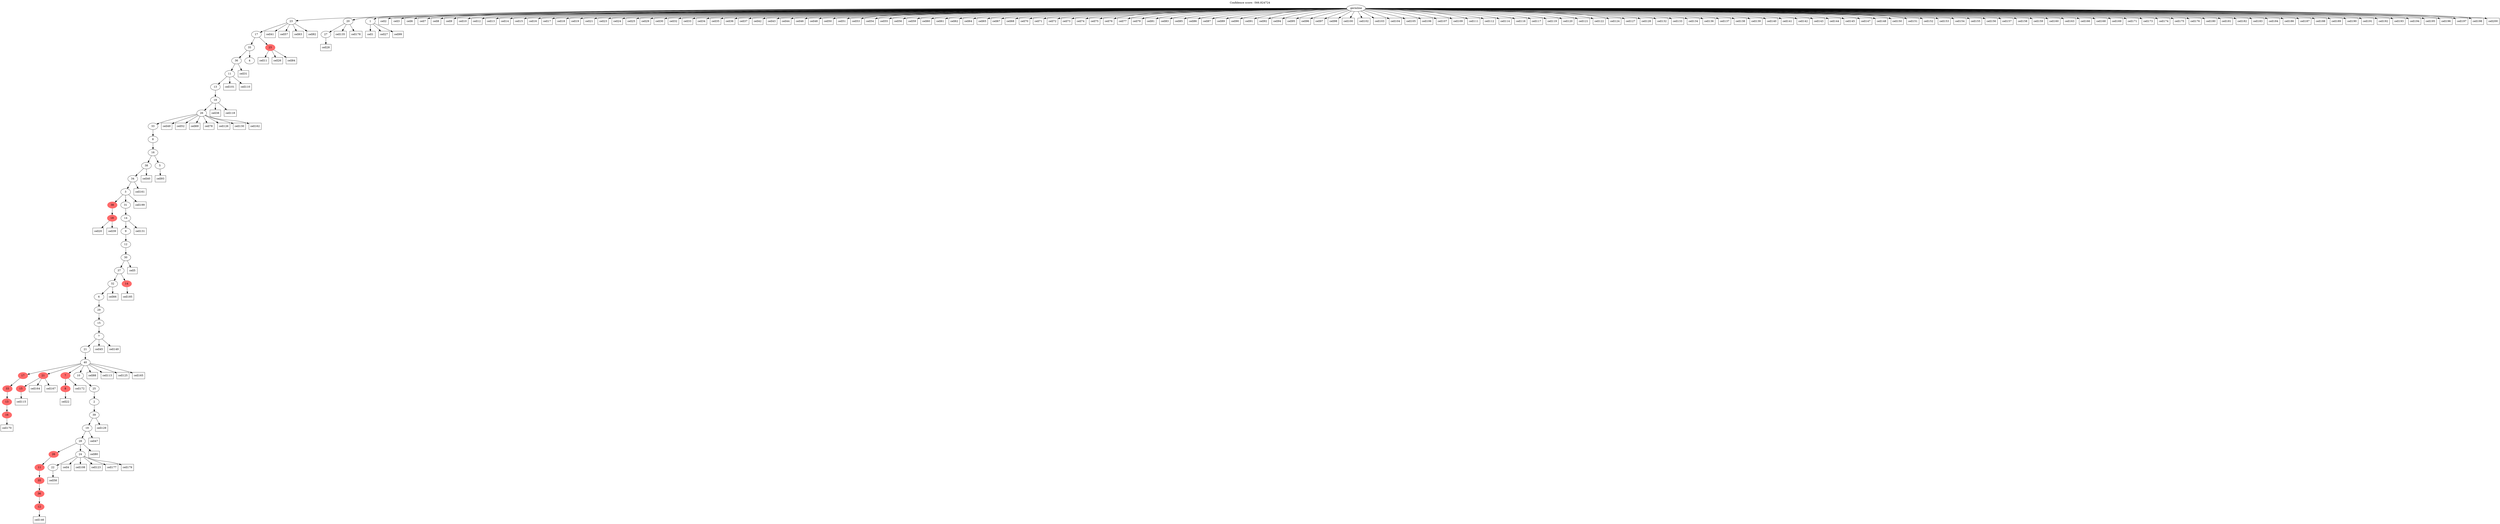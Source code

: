 digraph g {
	"53" -> "54";
	"54" [color=indianred1, style=filled, label="18"];
	"51" -> "52";
	"52" [color=indianred1, style=filled, label="16"];
	"50" -> "51";
	"51" [color=indianred1, style=filled, label="13"];
	"49" -> "50";
	"50" [color=indianred1, style=filled, label="33"];
	"47" -> "48";
	"48" [color=indianred1, style=filled, label="15"];
	"45" -> "46";
	"46" [color=indianred1, style=filled, label="8"];
	"43" -> "44";
	"44" [color=indianred1, style=filled, label="12"];
	"42" -> "43";
	"43" [color=indianred1, style=filled, label="36"];
	"41" -> "42";
	"42" [color=indianred1, style=filled, label="35"];
	"40" -> "41";
	"41" [color=indianred1, style=filled, label="11"];
	"38" -> "39";
	"39" [label="22"];
	"37" -> "38";
	"38" [label="24"];
	"37" -> "40";
	"40" [color=indianred1, style=filled, label="26"];
	"36" -> "37";
	"37" [label="28"];
	"35" -> "36";
	"36" [label="19"];
	"34" -> "35";
	"35" [label="39"];
	"33" -> "34";
	"34" [label="2"];
	"32" -> "33";
	"33" [label="25"];
	"31" -> "32";
	"32" [label="10"];
	"31" -> "45";
	"45" [color=indianred1, style=filled, label="7"];
	"31" -> "47";
	"47" [color=indianred1, style=filled, label="21"];
	"31" -> "49";
	"49" [color=indianred1, style=filled, label="17"];
	"30" -> "31";
	"31" [label="40"];
	"29" -> "30";
	"30" [label="21"];
	"28" -> "29";
	"29" [label="7"];
	"27" -> "28";
	"28" [label="15"];
	"26" -> "27";
	"27" [label="29"];
	"25" -> "26";
	"26" [label="6"];
	"23" -> "24";
	"24" [color=indianred1, style=filled, label="14"];
	"23" -> "25";
	"25" [label="32"];
	"22" -> "23";
	"23" [label="37"];
	"21" -> "22";
	"22" [label="30"];
	"20" -> "21";
	"21" [label="12"];
	"19" -> "20";
	"20" [label="9"];
	"18" -> "19";
	"19" [label="14"];
	"17" -> "18";
	"18" [label="31"];
	"17" -> "53";
	"53" [color=indianred1, style=filled, label="38"];
	"16" -> "17";
	"17" [label="3"];
	"15" -> "16";
	"16" [label="34"];
	"14" -> "15";
	"15" [label="38"];
	"14" -> "55";
	"55" [label="5"];
	"13" -> "14";
	"14" [label="16"];
	"12" -> "13";
	"13" [label="8"];
	"11" -> "12";
	"12" [label="33"];
	"10" -> "11";
	"11" [label="26"];
	"9" -> "10";
	"10" [label="18"];
	"8" -> "9";
	"9" [label="13"];
	"7" -> "8";
	"8" [label="11"];
	"6" -> "7";
	"7" [label="36"];
	"6" -> "56";
	"56" [label="4"];
	"5" -> "6";
	"6" [label="35"];
	"5" -> "57";
	"57" [color=indianred1, style=filled, label="23"];
	"4" -> "5";
	"5" [label="17"];
	"1" -> "2";
	"2" [label="27"];
	"0" -> "1";
	"1" [label="20"];
	"0" -> "3";
	"3" [label="1"];
	"0" -> "4";
	"4" [label="23"];
	"0" [label="germline"];
	"3" -> "cell1";
	"cell1" [shape=box];
	"0" -> "cell2";
	"cell2" [shape=box];
	"0" -> "cell3";
	"cell3" [shape=box];
	"38" -> "cell4";
	"cell4" [shape=box];
	"22" -> "cell5";
	"cell5" [shape=box];
	"0" -> "cell6";
	"cell6" [shape=box];
	"0" -> "cell7";
	"cell7" [shape=box];
	"0" -> "cell8";
	"cell8" [shape=box];
	"0" -> "cell9";
	"cell9" [shape=box];
	"0" -> "cell10";
	"cell10" [shape=box];
	"57" -> "cell11";
	"cell11" [shape=box];
	"0" -> "cell12";
	"cell12" [shape=box];
	"0" -> "cell13";
	"cell13" [shape=box];
	"0" -> "cell14";
	"cell14" [shape=box];
	"0" -> "cell15";
	"cell15" [shape=box];
	"0" -> "cell16";
	"cell16" [shape=box];
	"0" -> "cell17";
	"cell17" [shape=box];
	"0" -> "cell18";
	"cell18" [shape=box];
	"0" -> "cell19";
	"cell19" [shape=box];
	"54" -> "cell20";
	"cell20" [shape=box];
	"0" -> "cell21";
	"cell21" [shape=box];
	"46" -> "cell22";
	"cell22" [shape=box];
	"0" -> "cell23";
	"cell23" [shape=box];
	"0" -> "cell24";
	"cell24" [shape=box];
	"0" -> "cell25";
	"cell25" [shape=box];
	"57" -> "cell26";
	"cell26" [shape=box];
	"3" -> "cell27";
	"cell27" [shape=box];
	"2" -> "cell28";
	"cell28" [shape=box];
	"0" -> "cell29";
	"cell29" [shape=box];
	"0" -> "cell30";
	"cell30" [shape=box];
	"7" -> "cell31";
	"cell31" [shape=box];
	"0" -> "cell32";
	"cell32" [shape=box];
	"0" -> "cell33";
	"cell33" [shape=box];
	"0" -> "cell34";
	"cell34" [shape=box];
	"0" -> "cell35";
	"cell35" [shape=box];
	"0" -> "cell36";
	"cell36" [shape=box];
	"0" -> "cell37";
	"cell37" [shape=box];
	"10" -> "cell38";
	"cell38" [shape=box];
	"54" -> "cell39";
	"cell39" [shape=box];
	"15" -> "cell40";
	"cell40" [shape=box];
	"4" -> "cell41";
	"cell41" [shape=box];
	"0" -> "cell42";
	"cell42" [shape=box];
	"0" -> "cell43";
	"cell43" [shape=box];
	"0" -> "cell44";
	"cell44" [shape=box];
	"29" -> "cell45";
	"cell45" [shape=box];
	"0" -> "cell46";
	"cell46" [shape=box];
	"36" -> "cell47";
	"cell47" [shape=box];
	"0" -> "cell48";
	"cell48" [shape=box];
	"11" -> "cell49";
	"cell49" [shape=box];
	"0" -> "cell50";
	"cell50" [shape=box];
	"0" -> "cell51";
	"cell51" [shape=box];
	"11" -> "cell52";
	"cell52" [shape=box];
	"0" -> "cell53";
	"cell53" [shape=box];
	"0" -> "cell54";
	"cell54" [shape=box];
	"0" -> "cell55";
	"cell55" [shape=box];
	"0" -> "cell56";
	"cell56" [shape=box];
	"4" -> "cell57";
	"cell57" [shape=box];
	"39" -> "cell58";
	"cell58" [shape=box];
	"0" -> "cell59";
	"cell59" [shape=box];
	"0" -> "cell60";
	"cell60" [shape=box];
	"0" -> "cell61";
	"cell61" [shape=box];
	"0" -> "cell62";
	"cell62" [shape=box];
	"4" -> "cell63";
	"cell63" [shape=box];
	"0" -> "cell64";
	"cell64" [shape=box];
	"0" -> "cell65";
	"cell65" [shape=box];
	"25" -> "cell66";
	"cell66" [shape=box];
	"0" -> "cell67";
	"cell67" [shape=box];
	"0" -> "cell68";
	"cell68" [shape=box];
	"11" -> "cell69";
	"cell69" [shape=box];
	"0" -> "cell70";
	"cell70" [shape=box];
	"0" -> "cell71";
	"cell71" [shape=box];
	"0" -> "cell72";
	"cell72" [shape=box];
	"0" -> "cell73";
	"cell73" [shape=box];
	"0" -> "cell74";
	"cell74" [shape=box];
	"0" -> "cell75";
	"cell75" [shape=box];
	"0" -> "cell76";
	"cell76" [shape=box];
	"0" -> "cell77";
	"cell77" [shape=box];
	"11" -> "cell78";
	"cell78" [shape=box];
	"0" -> "cell79";
	"cell79" [shape=box];
	"37" -> "cell80";
	"cell80" [shape=box];
	"0" -> "cell81";
	"cell81" [shape=box];
	"4" -> "cell82";
	"cell82" [shape=box];
	"0" -> "cell83";
	"cell83" [shape=box];
	"57" -> "cell84";
	"cell84" [shape=box];
	"0" -> "cell85";
	"cell85" [shape=box];
	"0" -> "cell86";
	"cell86" [shape=box];
	"0" -> "cell87";
	"cell87" [shape=box];
	"31" -> "cell88";
	"cell88" [shape=box];
	"0" -> "cell89";
	"cell89" [shape=box];
	"0" -> "cell90";
	"cell90" [shape=box];
	"0" -> "cell91";
	"cell91" [shape=box];
	"0" -> "cell92";
	"cell92" [shape=box];
	"55" -> "cell93";
	"cell93" [shape=box];
	"0" -> "cell94";
	"cell94" [shape=box];
	"0" -> "cell95";
	"cell95" [shape=box];
	"0" -> "cell96";
	"cell96" [shape=box];
	"0" -> "cell97";
	"cell97" [shape=box];
	"0" -> "cell98";
	"cell98" [shape=box];
	"3" -> "cell99";
	"cell99" [shape=box];
	"0" -> "cell100";
	"cell100" [shape=box];
	"8" -> "cell101";
	"cell101" [shape=box];
	"0" -> "cell102";
	"cell102" [shape=box];
	"0" -> "cell103";
	"cell103" [shape=box];
	"0" -> "cell104";
	"cell104" [shape=box];
	"0" -> "cell105";
	"cell105" [shape=box];
	"0" -> "cell106";
	"cell106" [shape=box];
	"0" -> "cell107";
	"cell107" [shape=box];
	"38" -> "cell108";
	"cell108" [shape=box];
	"0" -> "cell109";
	"cell109" [shape=box];
	"8" -> "cell110";
	"cell110" [shape=box];
	"0" -> "cell111";
	"cell111" [shape=box];
	"0" -> "cell112";
	"cell112" [shape=box];
	"31" -> "cell113";
	"cell113" [shape=box];
	"0" -> "cell114";
	"cell114" [shape=box];
	"48" -> "cell115";
	"cell115" [shape=box];
	"0" -> "cell116";
	"cell116" [shape=box];
	"0" -> "cell117";
	"cell117" [shape=box];
	"10" -> "cell118";
	"cell118" [shape=box];
	"0" -> "cell119";
	"cell119" [shape=box];
	"0" -> "cell120";
	"cell120" [shape=box];
	"0" -> "cell121";
	"cell121" [shape=box];
	"0" -> "cell122";
	"cell122" [shape=box];
	"38" -> "cell123";
	"cell123" [shape=box];
	"0" -> "cell124";
	"cell124" [shape=box];
	"31" -> "cell125";
	"cell125" [shape=box];
	"11" -> "cell126";
	"cell126" [shape=box];
	"0" -> "cell127";
	"cell127" [shape=box];
	"0" -> "cell128";
	"cell128" [shape=box];
	"35" -> "cell129";
	"cell129" [shape=box];
	"11" -> "cell130";
	"cell130" [shape=box];
	"19" -> "cell131";
	"cell131" [shape=box];
	"0" -> "cell132";
	"cell132" [shape=box];
	"0" -> "cell133";
	"cell133" [shape=box];
	"0" -> "cell134";
	"cell134" [shape=box];
	"1" -> "cell135";
	"cell135" [shape=box];
	"0" -> "cell136";
	"cell136" [shape=box];
	"0" -> "cell137";
	"cell137" [shape=box];
	"0" -> "cell138";
	"cell138" [shape=box];
	"0" -> "cell139";
	"cell139" [shape=box];
	"0" -> "cell140";
	"cell140" [shape=box];
	"0" -> "cell141";
	"cell141" [shape=box];
	"0" -> "cell142";
	"cell142" [shape=box];
	"0" -> "cell143";
	"cell143" [shape=box];
	"0" -> "cell144";
	"cell144" [shape=box];
	"0" -> "cell145";
	"cell145" [shape=box];
	"44" -> "cell146";
	"cell146" [shape=box];
	"0" -> "cell147";
	"cell147" [shape=box];
	"0" -> "cell148";
	"cell148" [shape=box];
	"29" -> "cell149";
	"cell149" [shape=box];
	"0" -> "cell150";
	"cell150" [shape=box];
	"0" -> "cell151";
	"cell151" [shape=box];
	"0" -> "cell152";
	"cell152" [shape=box];
	"0" -> "cell153";
	"cell153" [shape=box];
	"0" -> "cell154";
	"cell154" [shape=box];
	"0" -> "cell155";
	"cell155" [shape=box];
	"0" -> "cell156";
	"cell156" [shape=box];
	"0" -> "cell157";
	"cell157" [shape=box];
	"0" -> "cell158";
	"cell158" [shape=box];
	"0" -> "cell159";
	"cell159" [shape=box];
	"0" -> "cell160";
	"cell160" [shape=box];
	"16" -> "cell161";
	"cell161" [shape=box];
	"11" -> "cell162";
	"cell162" [shape=box];
	"0" -> "cell163";
	"cell163" [shape=box];
	"47" -> "cell164";
	"cell164" [shape=box];
	"31" -> "cell165";
	"cell165" [shape=box];
	"0" -> "cell166";
	"cell166" [shape=box];
	"47" -> "cell167";
	"cell167" [shape=box];
	"0" -> "cell168";
	"cell168" [shape=box];
	"0" -> "cell169";
	"cell169" [shape=box];
	"52" -> "cell170";
	"cell170" [shape=box];
	"0" -> "cell171";
	"cell171" [shape=box];
	"45" -> "cell172";
	"cell172" [shape=box];
	"0" -> "cell173";
	"cell173" [shape=box];
	"0" -> "cell174";
	"cell174" [shape=box];
	"0" -> "cell175";
	"cell175" [shape=box];
	"0" -> "cell176";
	"cell176" [shape=box];
	"38" -> "cell177";
	"cell177" [shape=box];
	"1" -> "cell178";
	"cell178" [shape=box];
	"38" -> "cell179";
	"cell179" [shape=box];
	"0" -> "cell180";
	"cell180" [shape=box];
	"0" -> "cell181";
	"cell181" [shape=box];
	"0" -> "cell182";
	"cell182" [shape=box];
	"0" -> "cell183";
	"cell183" [shape=box];
	"0" -> "cell184";
	"cell184" [shape=box];
	"24" -> "cell185";
	"cell185" [shape=box];
	"0" -> "cell186";
	"cell186" [shape=box];
	"0" -> "cell187";
	"cell187" [shape=box];
	"0" -> "cell188";
	"cell188" [shape=box];
	"0" -> "cell189";
	"cell189" [shape=box];
	"0" -> "cell190";
	"cell190" [shape=box];
	"0" -> "cell191";
	"cell191" [shape=box];
	"0" -> "cell192";
	"cell192" [shape=box];
	"0" -> "cell193";
	"cell193" [shape=box];
	"0" -> "cell194";
	"cell194" [shape=box];
	"0" -> "cell195";
	"cell195" [shape=box];
	"0" -> "cell196";
	"cell196" [shape=box];
	"0" -> "cell197";
	"cell197" [shape=box];
	"0" -> "cell198";
	"cell198" [shape=box];
	"17" -> "cell199";
	"cell199" [shape=box];
	"0" -> "cell200";
	"cell200" [shape=box];
	labelloc="t";
	label="Confidence score: -566.824724";
}
